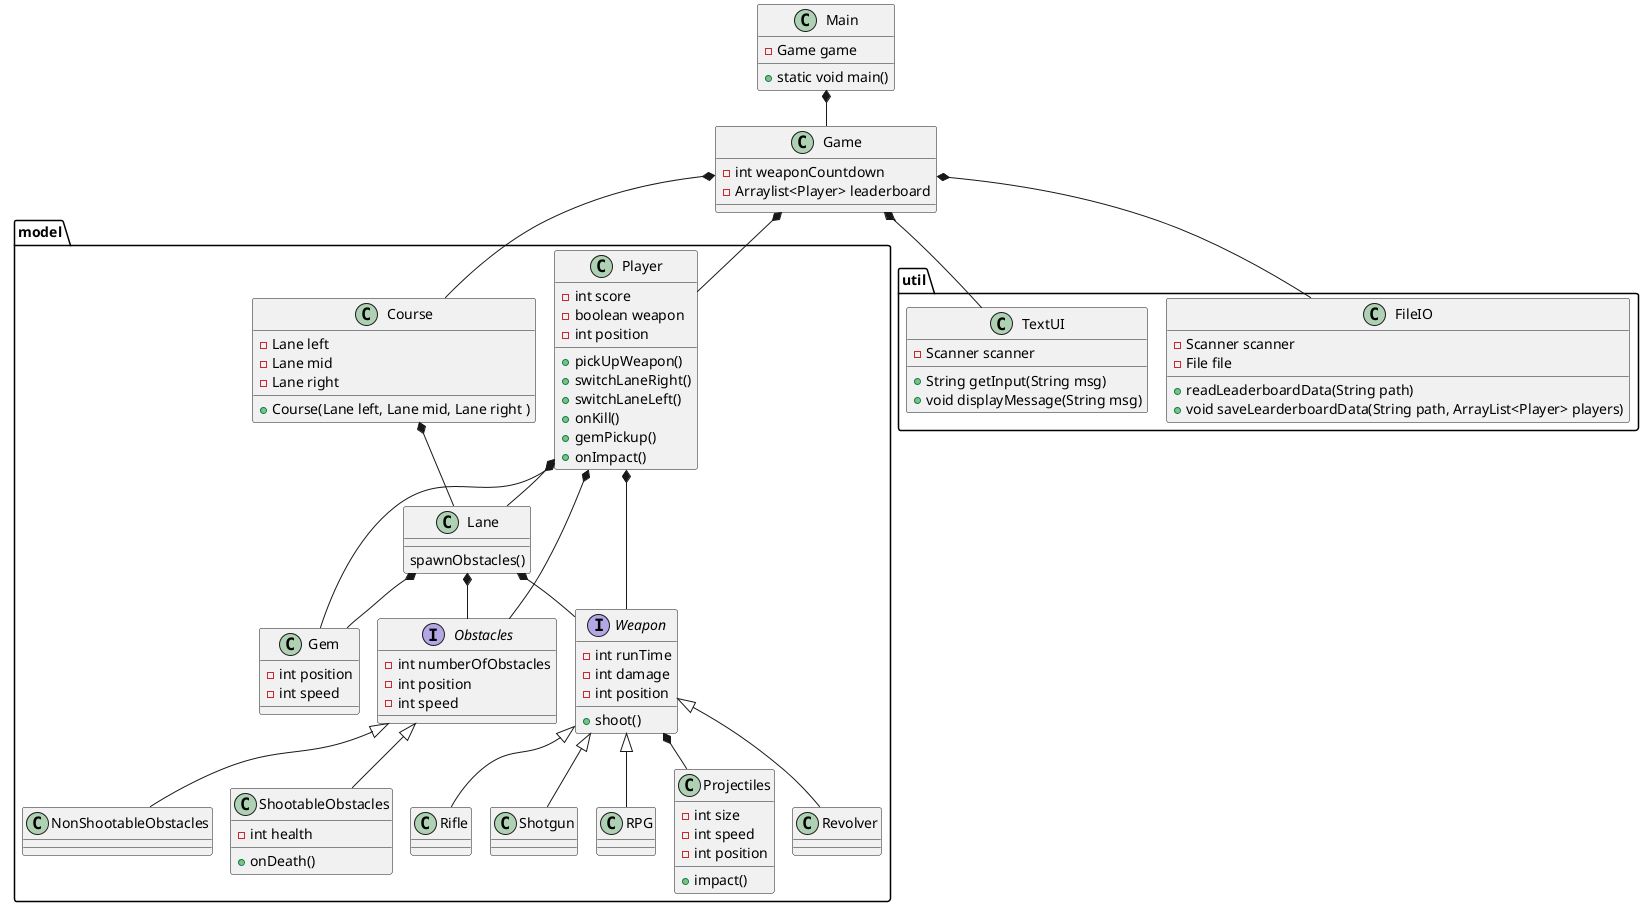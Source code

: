 @startuml
'https://plantuml.com/class-diagram

!pragma layout smetana

class Main{
- Game game
+ static void main()

}

class Game{
- int weaponCountdown
-Arraylist<Player> leaderboard
}

package "model"{
class Player{
- int score
- boolean weapon
- int position

+ pickUpWeapon()
+ switchLaneRight()
+ switchLaneLeft()
+ onKill()
+ gemPickup()
+ onImpact()
}
class Lane{

spawnObstacles()
}

class Course{
- Lane left
- Lane mid
- Lane right

+ Course(Lane left, Lane mid, Lane right )
}

interface Obstacles{
- int numberOfObstacles
- int position
- int speed
}

class ShootableObstacles{
- int health
+ onDeath()
}
class NonShootableObstacles

interface Weapon{
- int runTime
- int damage
- int position

+ shoot()
}
class Revolver
class Rifle
class Shotgun
class RPG

class Projectiles{
- int size
- int speed
- int position

+impact()
}
class Gem{
- int position
- int speed
}


}
package "util"{
class FileIO{
- Scanner scanner
- File file
+ readLeaderboardData(String path)
+ void saveLearderboardData(String path, ArrayList<Player> players)
}
class TextUI{
+ String getInput(String msg)
- Scanner scanner
+ void displayMessage(String msg)
}
}
Main*--Game
Game*--Player
Game*--Course
Game*--FileIO
Game*-- TextUI
Course *-- Lane
Obstacles<|-- ShootableObstacles
Player*-- Obstacles
Lane *--Obstacles
Obstacles<|-- NonShootableObstacles
Player *-- Weapon
Player*-- Lane
Lane *-- Weapon
Weapon *-- Projectiles
Weapon<|-- Revolver
Weapon<|-- Rifle
Weapon<|-- Shotgun
Weapon<|-- RPG
Lane *--Gem
Player*-- Gem


@enduml